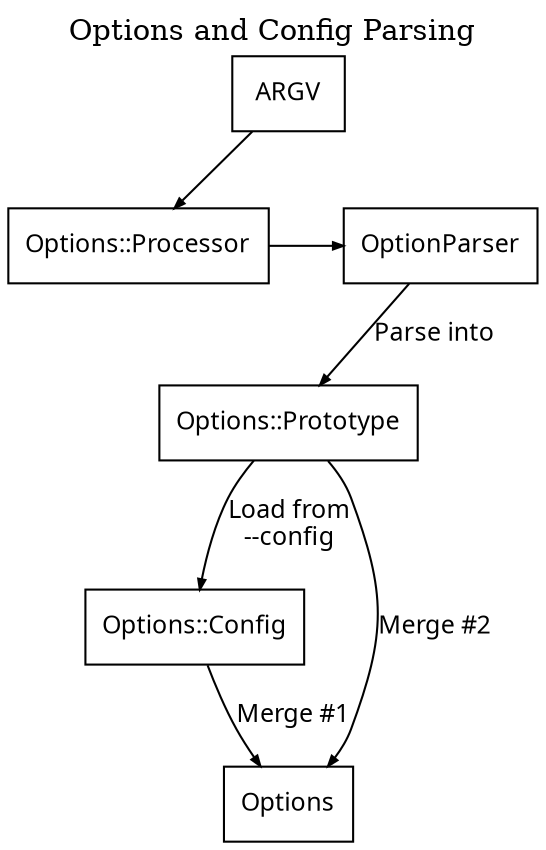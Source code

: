 digraph G {
  graph[label="Options and Config Parsing" labelloc="t" rankdir="TB"]
  node[shape="box" fontsize="12" fontname="Rive Pixel"]
  edge[arrowsize="0.5" fontsize="12" fontname="Rive Pixel"]

  Arguments [label="ARGV"]
  Processor [label="Options::Processor"]
  Parser [label="OptionParser"]
  Prototype [label="Options::Prototype"]
  Config [label="Options::Config"]

  Arguments -> Processor
  Processor -> Parser

  Parser -> Prototype [label="Parse into"]
  Prototype -> Config [label="Load from\n--config"]

  Config -> Options [label="Merge #1"]
  Prototype -> Options [label="Merge #2"]


  Arguments -> Parser [style="invis"] // For centering purposes
  Processor -> Prototype [style="invis"] // For centering purposes
  { rank="same"; Processor Parser }
}

